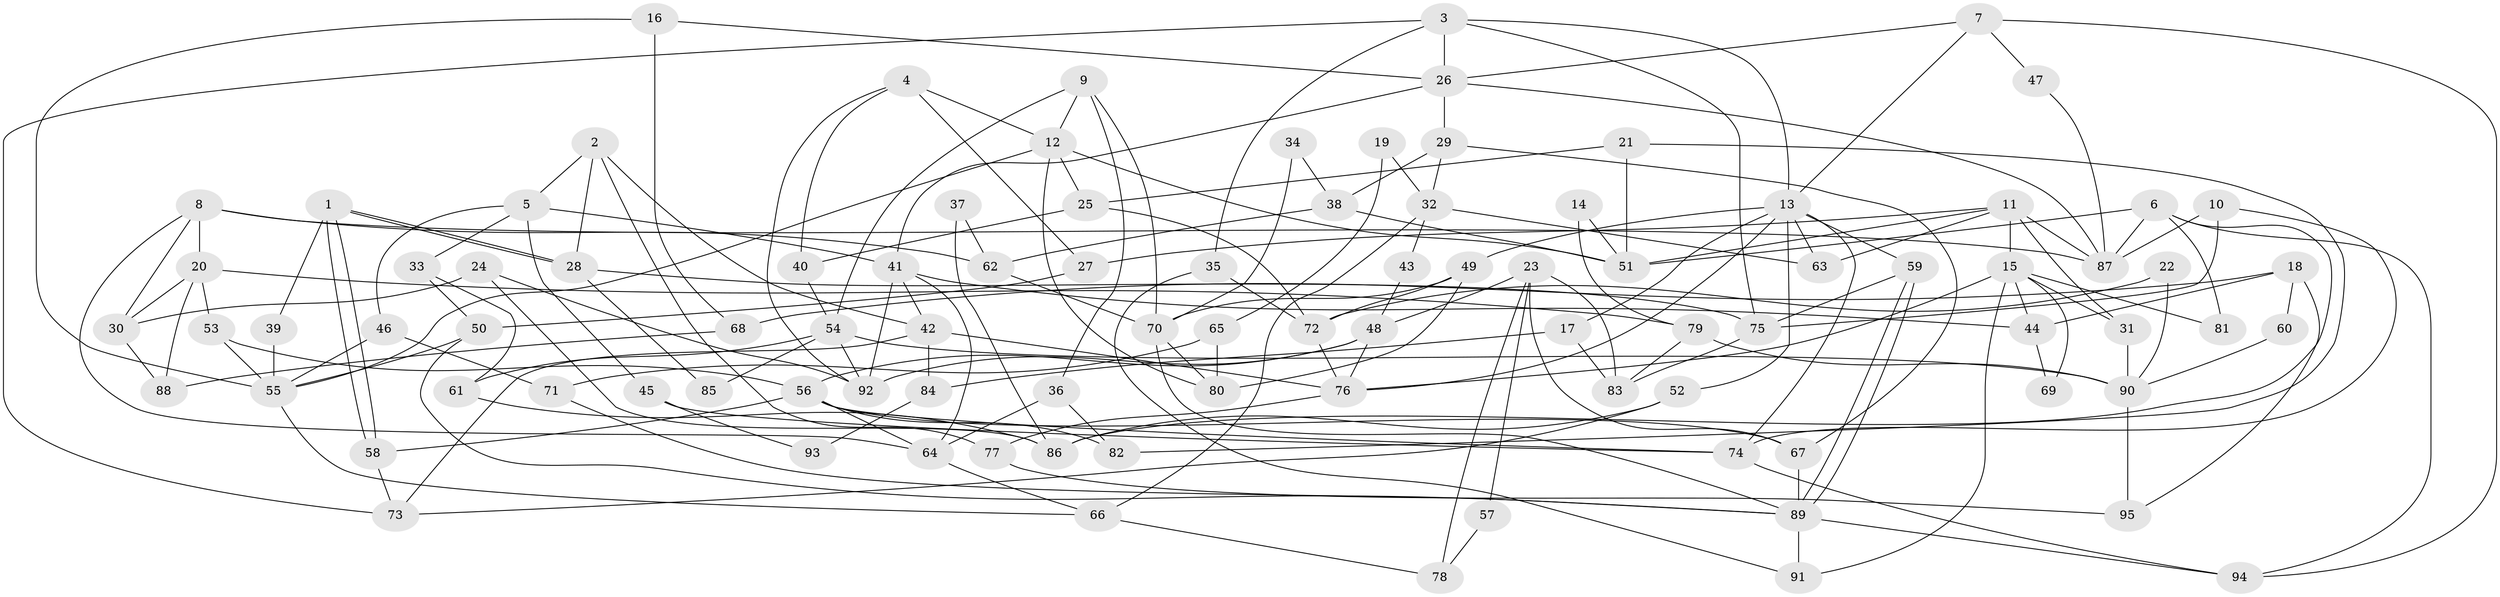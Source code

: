 // Generated by graph-tools (version 1.1) at 2025/02/03/09/25 03:02:11]
// undirected, 95 vertices, 190 edges
graph export_dot {
graph [start="1"]
  node [color=gray90,style=filled];
  1;
  2;
  3;
  4;
  5;
  6;
  7;
  8;
  9;
  10;
  11;
  12;
  13;
  14;
  15;
  16;
  17;
  18;
  19;
  20;
  21;
  22;
  23;
  24;
  25;
  26;
  27;
  28;
  29;
  30;
  31;
  32;
  33;
  34;
  35;
  36;
  37;
  38;
  39;
  40;
  41;
  42;
  43;
  44;
  45;
  46;
  47;
  48;
  49;
  50;
  51;
  52;
  53;
  54;
  55;
  56;
  57;
  58;
  59;
  60;
  61;
  62;
  63;
  64;
  65;
  66;
  67;
  68;
  69;
  70;
  71;
  72;
  73;
  74;
  75;
  76;
  77;
  78;
  79;
  80;
  81;
  82;
  83;
  84;
  85;
  86;
  87;
  88;
  89;
  90;
  91;
  92;
  93;
  94;
  95;
  1 -- 58;
  1 -- 58;
  1 -- 28;
  1 -- 28;
  1 -- 39;
  2 -- 42;
  2 -- 28;
  2 -- 5;
  2 -- 77;
  3 -- 13;
  3 -- 35;
  3 -- 26;
  3 -- 73;
  3 -- 75;
  4 -- 40;
  4 -- 27;
  4 -- 12;
  4 -- 92;
  5 -- 41;
  5 -- 33;
  5 -- 45;
  5 -- 46;
  6 -- 94;
  6 -- 51;
  6 -- 81;
  6 -- 86;
  6 -- 87;
  7 -- 26;
  7 -- 94;
  7 -- 13;
  7 -- 47;
  8 -- 87;
  8 -- 30;
  8 -- 20;
  8 -- 62;
  8 -- 64;
  9 -- 70;
  9 -- 12;
  9 -- 36;
  9 -- 54;
  10 -- 87;
  10 -- 74;
  10 -- 75;
  11 -- 87;
  11 -- 51;
  11 -- 15;
  11 -- 27;
  11 -- 31;
  11 -- 63;
  12 -- 80;
  12 -- 25;
  12 -- 51;
  12 -- 55;
  13 -- 59;
  13 -- 17;
  13 -- 49;
  13 -- 52;
  13 -- 63;
  13 -- 74;
  13 -- 76;
  14 -- 79;
  14 -- 51;
  15 -- 76;
  15 -- 31;
  15 -- 44;
  15 -- 69;
  15 -- 81;
  15 -- 91;
  16 -- 26;
  16 -- 55;
  16 -- 68;
  17 -- 83;
  17 -- 84;
  18 -- 68;
  18 -- 95;
  18 -- 44;
  18 -- 60;
  19 -- 65;
  19 -- 32;
  20 -- 53;
  20 -- 30;
  20 -- 79;
  20 -- 88;
  21 -- 82;
  21 -- 51;
  21 -- 25;
  22 -- 90;
  22 -- 72;
  23 -- 48;
  23 -- 83;
  23 -- 57;
  23 -- 67;
  23 -- 78;
  24 -- 92;
  24 -- 86;
  24 -- 30;
  25 -- 40;
  25 -- 72;
  26 -- 41;
  26 -- 29;
  26 -- 87;
  27 -- 50;
  28 -- 75;
  28 -- 85;
  29 -- 67;
  29 -- 32;
  29 -- 38;
  30 -- 88;
  31 -- 90;
  32 -- 63;
  32 -- 43;
  32 -- 66;
  33 -- 61;
  33 -- 50;
  34 -- 38;
  34 -- 70;
  35 -- 91;
  35 -- 72;
  36 -- 64;
  36 -- 82;
  37 -- 86;
  37 -- 62;
  38 -- 62;
  38 -- 51;
  39 -- 55;
  40 -- 54;
  41 -- 64;
  41 -- 44;
  41 -- 42;
  41 -- 92;
  42 -- 73;
  42 -- 76;
  42 -- 84;
  43 -- 48;
  44 -- 69;
  45 -- 74;
  45 -- 93;
  46 -- 55;
  46 -- 71;
  47 -- 87;
  48 -- 76;
  48 -- 92;
  48 -- 56;
  49 -- 72;
  49 -- 70;
  49 -- 80;
  50 -- 55;
  50 -- 89;
  52 -- 73;
  52 -- 86;
  53 -- 55;
  53 -- 56;
  54 -- 92;
  54 -- 61;
  54 -- 85;
  54 -- 90;
  55 -- 66;
  56 -- 67;
  56 -- 58;
  56 -- 64;
  56 -- 74;
  56 -- 82;
  57 -- 78;
  58 -- 73;
  59 -- 75;
  59 -- 89;
  59 -- 89;
  60 -- 90;
  61 -- 86;
  62 -- 70;
  64 -- 66;
  65 -- 80;
  65 -- 71;
  66 -- 78;
  67 -- 89;
  68 -- 88;
  70 -- 89;
  70 -- 80;
  71 -- 89;
  72 -- 76;
  74 -- 94;
  75 -- 83;
  76 -- 77;
  77 -- 95;
  79 -- 90;
  79 -- 83;
  84 -- 93;
  89 -- 91;
  89 -- 94;
  90 -- 95;
}
